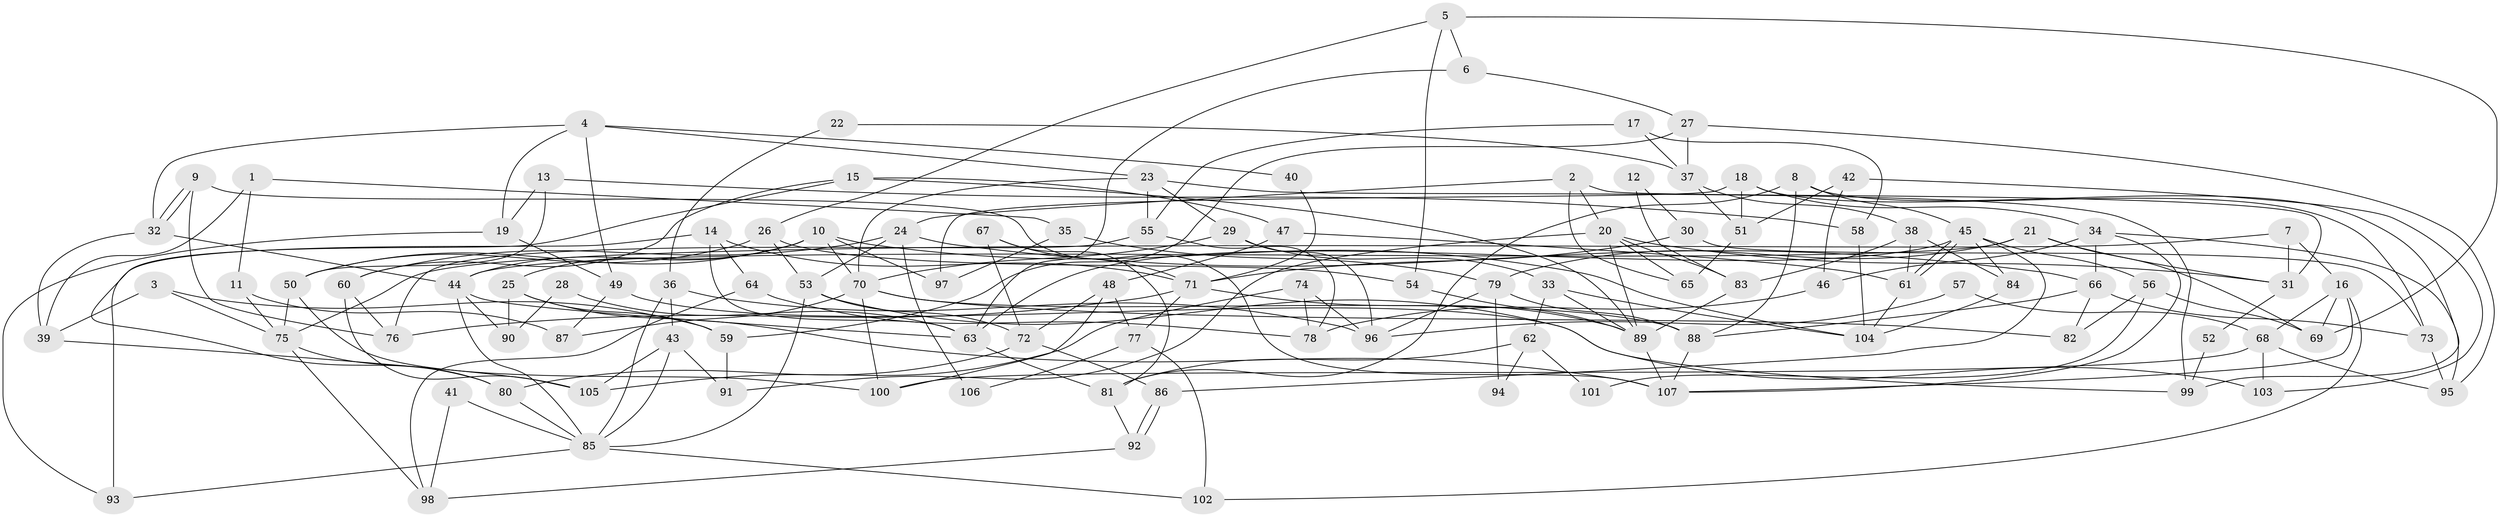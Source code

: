 // Generated by graph-tools (version 1.1) at 2025/02/03/09/25 03:02:00]
// undirected, 107 vertices, 214 edges
graph export_dot {
graph [start="1"]
  node [color=gray90,style=filled];
  1;
  2;
  3;
  4;
  5;
  6;
  7;
  8;
  9;
  10;
  11;
  12;
  13;
  14;
  15;
  16;
  17;
  18;
  19;
  20;
  21;
  22;
  23;
  24;
  25;
  26;
  27;
  28;
  29;
  30;
  31;
  32;
  33;
  34;
  35;
  36;
  37;
  38;
  39;
  40;
  41;
  42;
  43;
  44;
  45;
  46;
  47;
  48;
  49;
  50;
  51;
  52;
  53;
  54;
  55;
  56;
  57;
  58;
  59;
  60;
  61;
  62;
  63;
  64;
  65;
  66;
  67;
  68;
  69;
  70;
  71;
  72;
  73;
  74;
  75;
  76;
  77;
  78;
  79;
  80;
  81;
  82;
  83;
  84;
  85;
  86;
  87;
  88;
  89;
  90;
  91;
  92;
  93;
  94;
  95;
  96;
  97;
  98;
  99;
  100;
  101;
  102;
  103;
  104;
  105;
  106;
  107;
  1 -- 11;
  1 -- 39;
  1 -- 35;
  2 -- 20;
  2 -- 31;
  2 -- 24;
  2 -- 65;
  3 -- 59;
  3 -- 39;
  3 -- 75;
  4 -- 49;
  4 -- 32;
  4 -- 19;
  4 -- 23;
  4 -- 40;
  5 -- 69;
  5 -- 6;
  5 -- 26;
  5 -- 54;
  6 -- 27;
  6 -- 63;
  7 -- 75;
  7 -- 16;
  7 -- 31;
  8 -- 45;
  8 -- 88;
  8 -- 81;
  8 -- 99;
  9 -- 32;
  9 -- 32;
  9 -- 107;
  9 -- 76;
  10 -- 70;
  10 -- 50;
  10 -- 25;
  10 -- 44;
  10 -- 97;
  10 -- 104;
  11 -- 87;
  11 -- 75;
  12 -- 30;
  12 -- 83;
  13 -- 58;
  13 -- 50;
  13 -- 19;
  14 -- 93;
  14 -- 63;
  14 -- 64;
  14 -- 71;
  15 -- 47;
  15 -- 89;
  15 -- 60;
  15 -- 80;
  16 -- 102;
  16 -- 68;
  16 -- 69;
  16 -- 107;
  17 -- 55;
  17 -- 37;
  17 -- 58;
  18 -- 97;
  18 -- 34;
  18 -- 51;
  18 -- 73;
  19 -- 49;
  19 -- 93;
  20 -- 91;
  20 -- 89;
  20 -- 31;
  20 -- 65;
  20 -- 83;
  21 -- 31;
  21 -- 44;
  21 -- 69;
  21 -- 79;
  22 -- 37;
  22 -- 36;
  23 -- 29;
  23 -- 55;
  23 -- 70;
  23 -- 99;
  24 -- 60;
  24 -- 53;
  24 -- 66;
  24 -- 106;
  25 -- 107;
  25 -- 59;
  25 -- 90;
  26 -- 53;
  26 -- 50;
  26 -- 54;
  27 -- 37;
  27 -- 95;
  27 -- 59;
  28 -- 63;
  28 -- 90;
  29 -- 70;
  29 -- 33;
  29 -- 96;
  30 -- 73;
  30 -- 71;
  31 -- 52;
  32 -- 44;
  32 -- 39;
  33 -- 89;
  33 -- 104;
  33 -- 62;
  34 -- 107;
  34 -- 66;
  34 -- 46;
  34 -- 95;
  35 -- 79;
  35 -- 97;
  36 -- 96;
  36 -- 85;
  36 -- 43;
  37 -- 51;
  37 -- 38;
  38 -- 61;
  38 -- 83;
  38 -- 84;
  39 -- 105;
  40 -- 71;
  41 -- 98;
  41 -- 85;
  42 -- 46;
  42 -- 51;
  42 -- 103;
  43 -- 85;
  43 -- 91;
  43 -- 105;
  44 -- 85;
  44 -- 63;
  44 -- 90;
  45 -- 61;
  45 -- 61;
  45 -- 86;
  45 -- 56;
  45 -- 63;
  45 -- 84;
  46 -- 78;
  47 -- 48;
  47 -- 61;
  48 -- 100;
  48 -- 72;
  48 -- 77;
  49 -- 103;
  49 -- 87;
  50 -- 75;
  50 -- 100;
  51 -- 65;
  52 -- 99;
  53 -- 99;
  53 -- 72;
  53 -- 85;
  54 -- 89;
  55 -- 76;
  55 -- 78;
  56 -- 69;
  56 -- 82;
  56 -- 101;
  57 -- 96;
  57 -- 68;
  58 -- 104;
  59 -- 91;
  60 -- 76;
  60 -- 105;
  61 -- 104;
  62 -- 81;
  62 -- 94;
  62 -- 101;
  63 -- 81;
  64 -- 78;
  64 -- 98;
  66 -- 82;
  66 -- 73;
  66 -- 88;
  67 -- 72;
  67 -- 81;
  67 -- 71;
  68 -- 100;
  68 -- 95;
  68 -- 103;
  70 -- 88;
  70 -- 82;
  70 -- 87;
  70 -- 100;
  71 -- 76;
  71 -- 77;
  71 -- 89;
  72 -- 80;
  72 -- 86;
  73 -- 95;
  74 -- 96;
  74 -- 105;
  74 -- 78;
  75 -- 98;
  75 -- 80;
  77 -- 102;
  77 -- 106;
  79 -- 88;
  79 -- 94;
  79 -- 96;
  80 -- 85;
  81 -- 92;
  83 -- 89;
  84 -- 104;
  85 -- 93;
  85 -- 102;
  86 -- 92;
  86 -- 92;
  88 -- 107;
  89 -- 107;
  92 -- 98;
}
